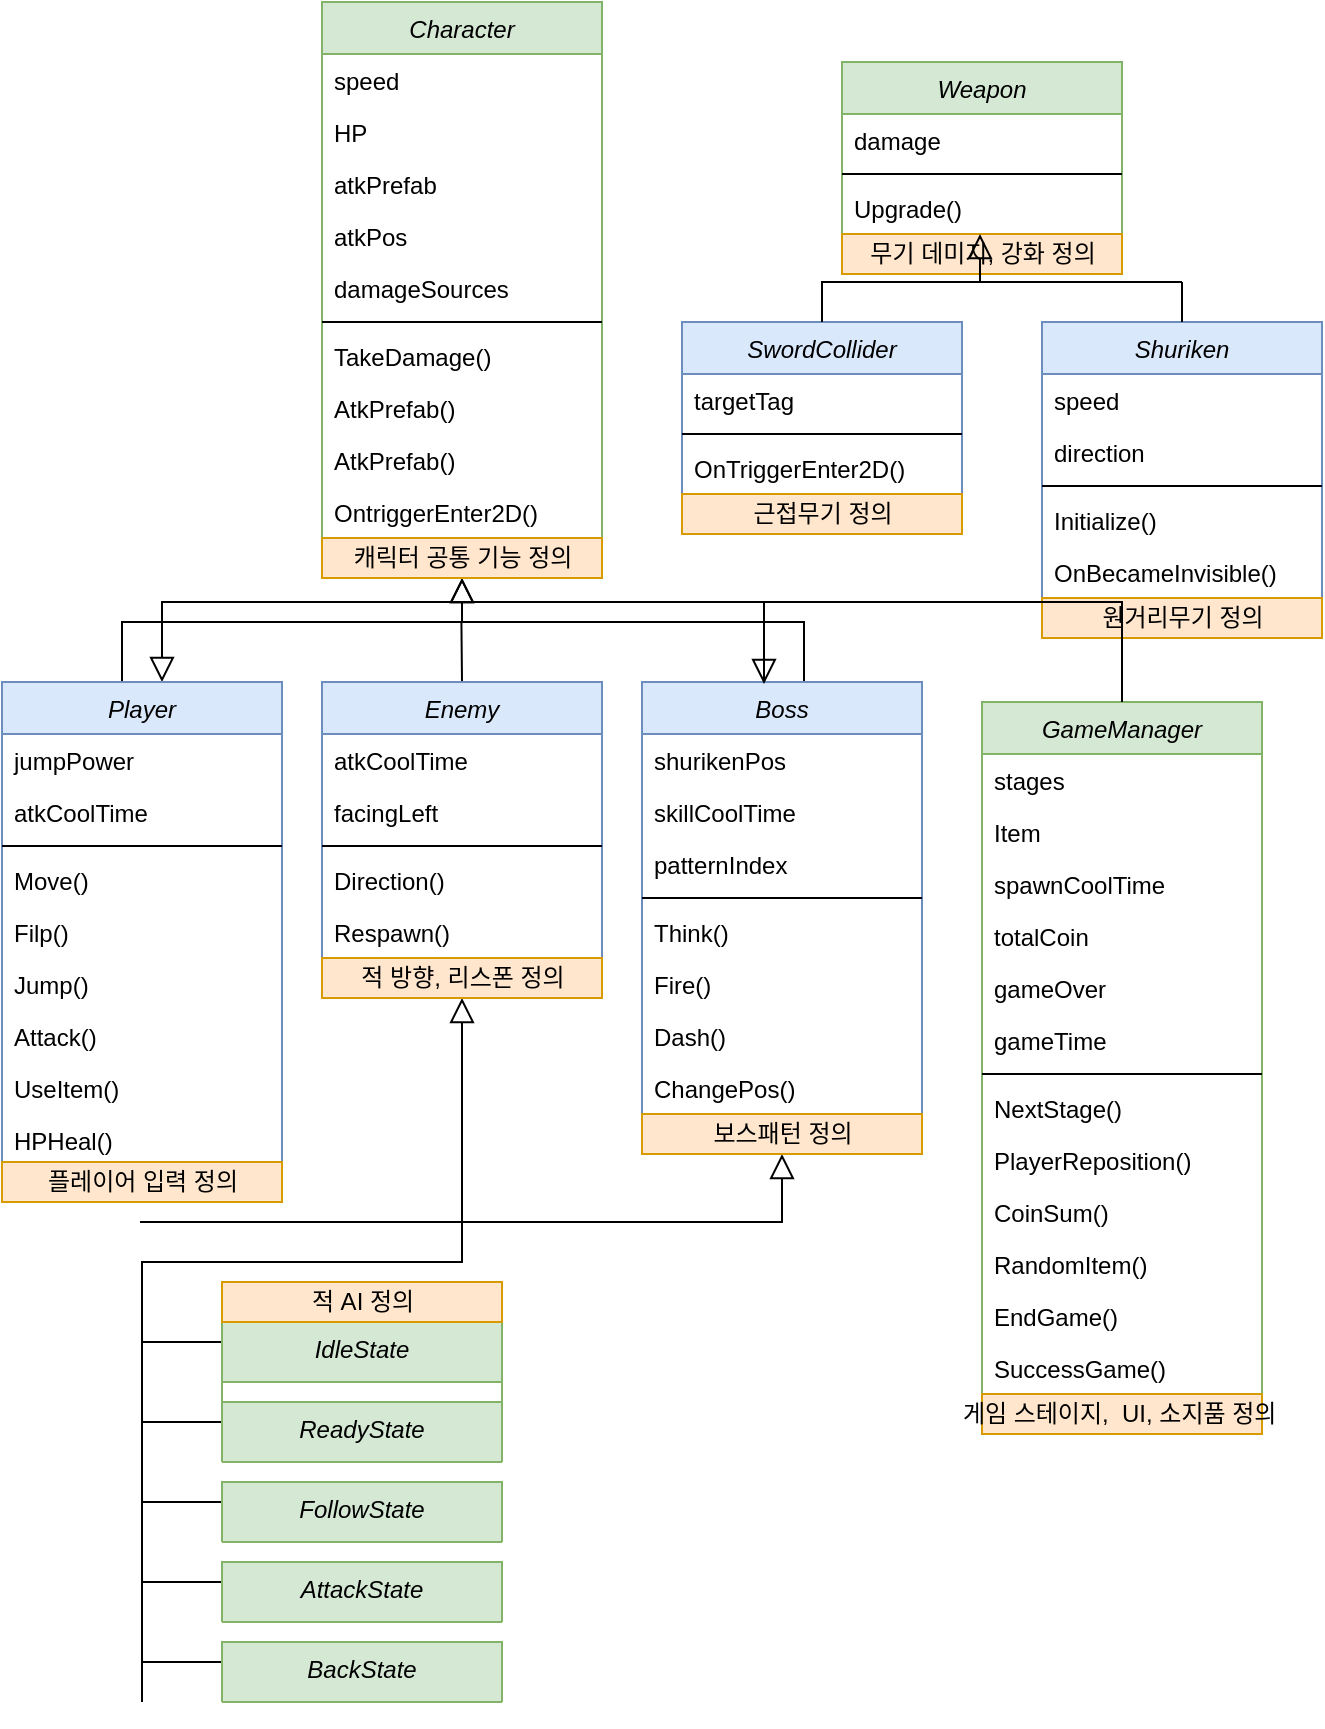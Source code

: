 <mxfile version="13.7.4" type="github">
  <diagram id="C5RBs43oDa-KdzZeNtuy" name="Page-1">
    <mxGraphModel dx="246" dy="179" grid="1" gridSize="10" guides="1" tooltips="1" connect="1" arrows="1" fold="1" page="1" pageScale="1" pageWidth="827" pageHeight="1169" math="0" shadow="0">
      <root>
        <mxCell id="WIyWlLk6GJQsqaUBKTNV-0" />
        <mxCell id="WIyWlLk6GJQsqaUBKTNV-1" parent="WIyWlLk6GJQsqaUBKTNV-0" />
        <mxCell id="zkfFHV4jXpPFQw0GAbJ--12" value="" style="endArrow=block;endSize=10;endFill=0;shadow=0;strokeWidth=1;rounded=0;edgeStyle=elbowEdgeStyle;elbow=vertical;" parent="WIyWlLk6GJQsqaUBKTNV-1" target="zkfFHV4jXpPFQw0GAbJ--0" edge="1">
          <mxGeometry width="160" relative="1" as="geometry">
            <mxPoint x="110" y="350" as="sourcePoint" />
            <mxPoint x="200" y="203" as="targetPoint" />
            <Array as="points">
              <mxPoint x="110" y="320" />
              <mxPoint x="120" y="320" />
              <mxPoint x="130" y="320" />
              <mxPoint x="125" y="320" />
              <mxPoint x="125" y="330" />
              <mxPoint x="120" y="320" />
              <mxPoint x="285" y="320" />
              <mxPoint x="285" y="310" />
              <mxPoint x="300" y="320" />
            </Array>
          </mxGeometry>
        </mxCell>
        <mxCell id="zkfFHV4jXpPFQw0GAbJ--16" value="" style="endArrow=block;endSize=10;endFill=0;shadow=0;strokeWidth=1;rounded=0;edgeStyle=elbowEdgeStyle;elbow=vertical;" parent="WIyWlLk6GJQsqaUBKTNV-1" target="zkfFHV4jXpPFQw0GAbJ--0" edge="1">
          <mxGeometry width="160" relative="1" as="geometry">
            <mxPoint x="451" y="350" as="sourcePoint" />
            <mxPoint x="310" y="271" as="targetPoint" />
            <Array as="points">
              <mxPoint x="370" y="320" />
              <mxPoint x="430" y="340" />
              <mxPoint x="430" y="310" />
              <mxPoint x="400" y="330" />
              <mxPoint x="450" y="320" />
              <mxPoint x="450" y="320" />
              <mxPoint x="450" y="320" />
              <mxPoint x="460" y="320" />
              <mxPoint x="460" y="320" />
              <mxPoint x="440" y="320" />
              <mxPoint x="440" y="320" />
              <mxPoint x="420" y="320" />
              <mxPoint x="500" y="320" />
              <mxPoint x="500" y="320" />
              <mxPoint x="410" y="320" />
              <mxPoint x="500" y="320" />
              <mxPoint x="470" y="320" />
              <mxPoint x="430" y="320" />
              <mxPoint x="463" y="320" />
            </Array>
          </mxGeometry>
        </mxCell>
        <mxCell id="PFJ9T_EB_zuAljZQqSJn-32" value="" style="endArrow=none;html=1;" parent="WIyWlLk6GJQsqaUBKTNV-1" edge="1">
          <mxGeometry width="50" height="50" relative="1" as="geometry">
            <mxPoint x="280" y="350" as="sourcePoint" />
            <mxPoint x="279.71" y="320" as="targetPoint" />
          </mxGeometry>
        </mxCell>
        <mxCell id="zkfFHV4jXpPFQw0GAbJ--0" value="Character" style="swimlane;fontStyle=2;align=center;verticalAlign=top;childLayout=stackLayout;horizontal=1;startSize=26;horizontalStack=0;resizeParent=1;resizeLast=0;collapsible=1;marginBottom=0;rounded=0;shadow=0;strokeWidth=1;fillColor=#d5e8d4;strokeColor=#82b366;" parent="WIyWlLk6GJQsqaUBKTNV-1" vertex="1">
          <mxGeometry x="210" y="10" width="140" height="288" as="geometry">
            <mxRectangle x="230" y="140" width="160" height="26" as="alternateBounds" />
          </mxGeometry>
        </mxCell>
        <mxCell id="zkfFHV4jXpPFQw0GAbJ--1" value="speed" style="text;align=left;verticalAlign=top;spacingLeft=4;spacingRight=4;overflow=hidden;rotatable=0;points=[[0,0.5],[1,0.5]];portConstraint=eastwest;" parent="zkfFHV4jXpPFQw0GAbJ--0" vertex="1">
          <mxGeometry y="26" width="140" height="26" as="geometry" />
        </mxCell>
        <mxCell id="zkfFHV4jXpPFQw0GAbJ--2" value="HP" style="text;align=left;verticalAlign=top;spacingLeft=4;spacingRight=4;overflow=hidden;rotatable=0;points=[[0,0.5],[1,0.5]];portConstraint=eastwest;rounded=0;shadow=0;html=0;" parent="zkfFHV4jXpPFQw0GAbJ--0" vertex="1">
          <mxGeometry y="52" width="140" height="26" as="geometry" />
        </mxCell>
        <mxCell id="zkfFHV4jXpPFQw0GAbJ--3" value="atkPrefab" style="text;align=left;verticalAlign=top;spacingLeft=4;spacingRight=4;overflow=hidden;rotatable=0;points=[[0,0.5],[1,0.5]];portConstraint=eastwest;rounded=0;shadow=0;html=0;" parent="zkfFHV4jXpPFQw0GAbJ--0" vertex="1">
          <mxGeometry y="78" width="140" height="26" as="geometry" />
        </mxCell>
        <mxCell id="zkfFHV4jXpPFQw0GAbJ--5" value="atkPos&#xa;" style="text;align=left;verticalAlign=top;spacingLeft=4;spacingRight=4;overflow=hidden;rotatable=0;points=[[0,0.5],[1,0.5]];portConstraint=eastwest;" parent="zkfFHV4jXpPFQw0GAbJ--0" vertex="1">
          <mxGeometry y="104" width="140" height="26" as="geometry" />
        </mxCell>
        <mxCell id="PFJ9T_EB_zuAljZQqSJn-1" value="damageSources" style="text;align=left;verticalAlign=top;spacingLeft=4;spacingRight=4;overflow=hidden;rotatable=0;points=[[0,0.5],[1,0.5]];portConstraint=eastwest;" parent="zkfFHV4jXpPFQw0GAbJ--0" vertex="1">
          <mxGeometry y="130" width="140" height="26" as="geometry" />
        </mxCell>
        <mxCell id="zkfFHV4jXpPFQw0GAbJ--4" value="" style="line;html=1;strokeWidth=1;align=left;verticalAlign=middle;spacingTop=-1;spacingLeft=3;spacingRight=3;rotatable=0;labelPosition=right;points=[];portConstraint=eastwest;" parent="zkfFHV4jXpPFQw0GAbJ--0" vertex="1">
          <mxGeometry y="156" width="140" height="8" as="geometry" />
        </mxCell>
        <mxCell id="PFJ9T_EB_zuAljZQqSJn-2" value="TakeDamage()" style="text;align=left;verticalAlign=top;spacingLeft=4;spacingRight=4;overflow=hidden;rotatable=0;points=[[0,0.5],[1,0.5]];portConstraint=eastwest;" parent="zkfFHV4jXpPFQw0GAbJ--0" vertex="1">
          <mxGeometry y="164" width="140" height="26" as="geometry" />
        </mxCell>
        <mxCell id="PFJ9T_EB_zuAljZQqSJn-3" value="AtkPrefab()" style="text;align=left;verticalAlign=top;spacingLeft=4;spacingRight=4;overflow=hidden;rotatable=0;points=[[0,0.5],[1,0.5]];portConstraint=eastwest;" parent="zkfFHV4jXpPFQw0GAbJ--0" vertex="1">
          <mxGeometry y="190" width="140" height="26" as="geometry" />
        </mxCell>
        <mxCell id="PFJ9T_EB_zuAljZQqSJn-5" value="AtkPrefab()" style="text;align=left;verticalAlign=top;spacingLeft=4;spacingRight=4;overflow=hidden;rotatable=0;points=[[0,0.5],[1,0.5]];portConstraint=eastwest;" parent="zkfFHV4jXpPFQw0GAbJ--0" vertex="1">
          <mxGeometry y="216" width="140" height="26" as="geometry" />
        </mxCell>
        <mxCell id="PFJ9T_EB_zuAljZQqSJn-7" value="OntriggerEnter2D()" style="text;align=left;verticalAlign=top;spacingLeft=4;spacingRight=4;overflow=hidden;rotatable=0;points=[[0,0.5],[1,0.5]];portConstraint=eastwest;" parent="zkfFHV4jXpPFQw0GAbJ--0" vertex="1">
          <mxGeometry y="242" width="140" height="26" as="geometry" />
        </mxCell>
        <mxCell id="PFJ9T_EB_zuAljZQqSJn-44" style="edgeStyle=orthogonalEdgeStyle;rounded=0;orthogonalLoop=1;jettySize=auto;html=1;exitX=1;exitY=0.5;exitDx=0;exitDy=0;" parent="zkfFHV4jXpPFQw0GAbJ--0" source="PFJ9T_EB_zuAljZQqSJn-3" target="PFJ9T_EB_zuAljZQqSJn-3" edge="1">
          <mxGeometry relative="1" as="geometry" />
        </mxCell>
        <mxCell id="Ae0I1fN8-EQqlRdqsJgX-0" value="캐릭터 공통 기능 정의" style="text;html=1;align=center;verticalAlign=middle;resizable=0;points=[];autosize=1;fillColor=#ffe6cc;strokeColor=#d79b00;" vertex="1" parent="zkfFHV4jXpPFQw0GAbJ--0">
          <mxGeometry y="268" width="140" height="20" as="geometry" />
        </mxCell>
        <mxCell id="EpKEnyowqx_4jfpYFjVN-1" value="" style="endArrow=block;endSize=10;endFill=0;shadow=0;strokeWidth=1;rounded=0;edgeStyle=elbowEdgeStyle;elbow=vertical;" parent="WIyWlLk6GJQsqaUBKTNV-1" target="Ae0I1fN8-EQqlRdqsJgX-3" edge="1">
          <mxGeometry width="160" relative="1" as="geometry">
            <mxPoint x="119" y="620" as="sourcePoint" />
            <mxPoint x="441" y="600" as="targetPoint" />
            <Array as="points">
              <mxPoint x="280" y="620" />
              <mxPoint x="390" y="616" />
              <mxPoint x="390" y="616" />
              <mxPoint x="370" y="616" />
              <mxPoint x="370" y="616" />
              <mxPoint x="350" y="616" />
              <mxPoint x="430" y="616" />
              <mxPoint x="430" y="616" />
              <mxPoint x="340" y="616" />
              <mxPoint x="430" y="616" />
              <mxPoint x="400" y="616" />
              <mxPoint x="360" y="616" />
              <mxPoint x="393" y="616" />
            </Array>
          </mxGeometry>
        </mxCell>
        <mxCell id="EpKEnyowqx_4jfpYFjVN-46" value="" style="endArrow=none;html=1;" parent="WIyWlLk6GJQsqaUBKTNV-1" edge="1">
          <mxGeometry width="50" height="50" relative="1" as="geometry">
            <mxPoint x="120" y="680" as="sourcePoint" />
            <mxPoint x="160" y="680" as="targetPoint" />
          </mxGeometry>
        </mxCell>
        <mxCell id="EpKEnyowqx_4jfpYFjVN-15" value="Shuriken" style="swimlane;fontStyle=2;align=center;verticalAlign=top;childLayout=stackLayout;horizontal=1;startSize=26;horizontalStack=0;resizeParent=1;resizeLast=0;collapsible=1;marginBottom=0;rounded=0;shadow=0;strokeWidth=1;fillColor=#dae8fc;strokeColor=#6c8ebf;" parent="WIyWlLk6GJQsqaUBKTNV-1" vertex="1">
          <mxGeometry x="570" y="170" width="140" height="158" as="geometry">
            <mxRectangle x="230" y="140" width="160" height="26" as="alternateBounds" />
          </mxGeometry>
        </mxCell>
        <mxCell id="EpKEnyowqx_4jfpYFjVN-16" value="speed" style="text;align=left;verticalAlign=top;spacingLeft=4;spacingRight=4;overflow=hidden;rotatable=0;points=[[0,0.5],[1,0.5]];portConstraint=eastwest;" parent="EpKEnyowqx_4jfpYFjVN-15" vertex="1">
          <mxGeometry y="26" width="140" height="26" as="geometry" />
        </mxCell>
        <mxCell id="EpKEnyowqx_4jfpYFjVN-17" value="direction" style="text;align=left;verticalAlign=top;spacingLeft=4;spacingRight=4;overflow=hidden;rotatable=0;points=[[0,0.5],[1,0.5]];portConstraint=eastwest;rounded=0;shadow=0;html=0;" parent="EpKEnyowqx_4jfpYFjVN-15" vertex="1">
          <mxGeometry y="52" width="140" height="26" as="geometry" />
        </mxCell>
        <mxCell id="EpKEnyowqx_4jfpYFjVN-18" value="" style="line;html=1;strokeWidth=1;align=left;verticalAlign=middle;spacingTop=-1;spacingLeft=3;spacingRight=3;rotatable=0;labelPosition=right;points=[];portConstraint=eastwest;" parent="EpKEnyowqx_4jfpYFjVN-15" vertex="1">
          <mxGeometry y="78" width="140" height="8" as="geometry" />
        </mxCell>
        <mxCell id="EpKEnyowqx_4jfpYFjVN-19" value="Initialize()" style="text;align=left;verticalAlign=top;spacingLeft=4;spacingRight=4;overflow=hidden;rotatable=0;points=[[0,0.5],[1,0.5]];portConstraint=eastwest;" parent="EpKEnyowqx_4jfpYFjVN-15" vertex="1">
          <mxGeometry y="86" width="140" height="26" as="geometry" />
        </mxCell>
        <mxCell id="EpKEnyowqx_4jfpYFjVN-20" value="OnBecameInvisible()" style="text;align=left;verticalAlign=top;spacingLeft=4;spacingRight=4;overflow=hidden;rotatable=0;points=[[0,0.5],[1,0.5]];portConstraint=eastwest;" parent="EpKEnyowqx_4jfpYFjVN-15" vertex="1">
          <mxGeometry y="112" width="140" height="26" as="geometry" />
        </mxCell>
        <mxCell id="Ae0I1fN8-EQqlRdqsJgX-8" value="원거리무기 정의" style="text;html=1;align=center;verticalAlign=middle;resizable=0;points=[];autosize=1;fillColor=#ffe6cc;strokeColor=#d79b00;" vertex="1" parent="EpKEnyowqx_4jfpYFjVN-15">
          <mxGeometry y="138" width="140" height="20" as="geometry" />
        </mxCell>
        <mxCell id="EpKEnyowqx_4jfpYFjVN-2" value="Weapon" style="swimlane;fontStyle=2;align=center;verticalAlign=top;childLayout=stackLayout;horizontal=1;startSize=26;horizontalStack=0;resizeParent=1;resizeLast=0;collapsible=1;marginBottom=0;rounded=0;shadow=0;strokeWidth=1;fillColor=#d5e8d4;strokeColor=#82b366;" parent="WIyWlLk6GJQsqaUBKTNV-1" vertex="1">
          <mxGeometry x="470" y="40" width="140" height="106" as="geometry">
            <mxRectangle x="230" y="140" width="160" height="26" as="alternateBounds" />
          </mxGeometry>
        </mxCell>
        <mxCell id="EpKEnyowqx_4jfpYFjVN-3" value="damage" style="text;align=left;verticalAlign=top;spacingLeft=4;spacingRight=4;overflow=hidden;rotatable=0;points=[[0,0.5],[1,0.5]];portConstraint=eastwest;" parent="EpKEnyowqx_4jfpYFjVN-2" vertex="1">
          <mxGeometry y="26" width="140" height="26" as="geometry" />
        </mxCell>
        <mxCell id="EpKEnyowqx_4jfpYFjVN-5" value="" style="line;html=1;strokeWidth=1;align=left;verticalAlign=middle;spacingTop=-1;spacingLeft=3;spacingRight=3;rotatable=0;labelPosition=right;points=[];portConstraint=eastwest;" parent="EpKEnyowqx_4jfpYFjVN-2" vertex="1">
          <mxGeometry y="52" width="140" height="8" as="geometry" />
        </mxCell>
        <mxCell id="EpKEnyowqx_4jfpYFjVN-4" value="Upgrade()" style="text;align=left;verticalAlign=top;spacingLeft=4;spacingRight=4;overflow=hidden;rotatable=0;points=[[0,0.5],[1,0.5]];portConstraint=eastwest;rounded=0;shadow=0;html=0;" parent="EpKEnyowqx_4jfpYFjVN-2" vertex="1">
          <mxGeometry y="60" width="140" height="26" as="geometry" />
        </mxCell>
        <mxCell id="Ae0I1fN8-EQqlRdqsJgX-6" value="무기 데미지, 강화 정의" style="text;html=1;align=center;verticalAlign=middle;resizable=0;points=[];autosize=1;fillColor=#ffe6cc;strokeColor=#d79b00;" vertex="1" parent="EpKEnyowqx_4jfpYFjVN-2">
          <mxGeometry y="86" width="140" height="20" as="geometry" />
        </mxCell>
        <mxCell id="EpKEnyowqx_4jfpYFjVN-41" value="IdleState" style="swimlane;fontStyle=2;align=center;verticalAlign=top;childLayout=stackLayout;horizontal=1;startSize=30;horizontalStack=0;resizeParent=1;resizeLast=0;collapsible=1;marginBottom=0;rounded=0;shadow=0;strokeWidth=1;fillColor=#d5e8d4;strokeColor=#82b366;" parent="WIyWlLk6GJQsqaUBKTNV-1" vertex="1">
          <mxGeometry x="160" y="670" width="140" height="50" as="geometry">
            <mxRectangle x="230" y="140" width="160" height="26" as="alternateBounds" />
          </mxGeometry>
        </mxCell>
        <mxCell id="EpKEnyowqx_4jfpYFjVN-47" value="" style="endArrow=none;html=1;" parent="WIyWlLk6GJQsqaUBKTNV-1" edge="1">
          <mxGeometry width="50" height="50" relative="1" as="geometry">
            <mxPoint x="120" y="720" as="sourcePoint" />
            <mxPoint x="160" y="720" as="targetPoint" />
          </mxGeometry>
        </mxCell>
        <mxCell id="EpKEnyowqx_4jfpYFjVN-48" value="" style="endArrow=none;html=1;entryX=-0.002;entryY=0.333;entryDx=0;entryDy=0;entryPerimeter=0;" parent="WIyWlLk6GJQsqaUBKTNV-1" target="EpKEnyowqx_4jfpYFjVN-42" edge="1">
          <mxGeometry width="50" height="50" relative="1" as="geometry">
            <mxPoint x="120" y="760" as="sourcePoint" />
            <mxPoint x="160" y="770" as="targetPoint" />
          </mxGeometry>
        </mxCell>
        <mxCell id="EpKEnyowqx_4jfpYFjVN-11" value="SwordCollider" style="swimlane;fontStyle=2;align=center;verticalAlign=top;childLayout=stackLayout;horizontal=1;startSize=26;horizontalStack=0;resizeParent=1;resizeLast=0;collapsible=1;marginBottom=0;rounded=0;shadow=0;strokeWidth=1;fillColor=#dae8fc;strokeColor=#6c8ebf;" parent="WIyWlLk6GJQsqaUBKTNV-1" vertex="1">
          <mxGeometry x="390" y="170" width="140" height="106" as="geometry">
            <mxRectangle x="230" y="140" width="160" height="26" as="alternateBounds" />
          </mxGeometry>
        </mxCell>
        <mxCell id="EpKEnyowqx_4jfpYFjVN-12" value="targetTag" style="text;align=left;verticalAlign=top;spacingLeft=4;spacingRight=4;overflow=hidden;rotatable=0;points=[[0,0.5],[1,0.5]];portConstraint=eastwest;" parent="EpKEnyowqx_4jfpYFjVN-11" vertex="1">
          <mxGeometry y="26" width="140" height="26" as="geometry" />
        </mxCell>
        <mxCell id="EpKEnyowqx_4jfpYFjVN-13" value="" style="line;html=1;strokeWidth=1;align=left;verticalAlign=middle;spacingTop=-1;spacingLeft=3;spacingRight=3;rotatable=0;labelPosition=right;points=[];portConstraint=eastwest;" parent="EpKEnyowqx_4jfpYFjVN-11" vertex="1">
          <mxGeometry y="52" width="140" height="8" as="geometry" />
        </mxCell>
        <mxCell id="EpKEnyowqx_4jfpYFjVN-14" value="OnTriggerEnter2D()" style="text;align=left;verticalAlign=top;spacingLeft=4;spacingRight=4;overflow=hidden;rotatable=0;points=[[0,0.5],[1,0.5]];portConstraint=eastwest;rounded=0;shadow=0;html=0;" parent="EpKEnyowqx_4jfpYFjVN-11" vertex="1">
          <mxGeometry y="60" width="140" height="26" as="geometry" />
        </mxCell>
        <mxCell id="Ae0I1fN8-EQqlRdqsJgX-7" value="근접무기 정의" style="text;html=1;align=center;verticalAlign=middle;resizable=0;points=[];autosize=1;fillColor=#ffe6cc;strokeColor=#d79b00;" vertex="1" parent="EpKEnyowqx_4jfpYFjVN-11">
          <mxGeometry y="86" width="140" height="20" as="geometry" />
        </mxCell>
        <mxCell id="EpKEnyowqx_4jfpYFjVN-43" value="ReadyState" style="swimlane;fontStyle=2;align=center;verticalAlign=top;childLayout=stackLayout;horizontal=1;startSize=30;horizontalStack=0;resizeParent=1;resizeLast=0;collapsible=1;marginBottom=0;rounded=0;shadow=0;strokeWidth=1;fillColor=#d5e8d4;strokeColor=#82b366;" parent="WIyWlLk6GJQsqaUBKTNV-1" vertex="1">
          <mxGeometry x="160" y="710" width="140" height="30" as="geometry">
            <mxRectangle x="230" y="140" width="160" height="26" as="alternateBounds" />
          </mxGeometry>
        </mxCell>
        <mxCell id="EpKEnyowqx_4jfpYFjVN-50" value="" style="endArrow=none;html=1;" parent="WIyWlLk6GJQsqaUBKTNV-1" edge="1">
          <mxGeometry width="50" height="50" relative="1" as="geometry">
            <mxPoint x="120" y="800" as="sourcePoint" />
            <mxPoint x="160" y="800" as="targetPoint" />
          </mxGeometry>
        </mxCell>
        <mxCell id="EpKEnyowqx_4jfpYFjVN-51" value="" style="endArrow=none;html=1;" parent="WIyWlLk6GJQsqaUBKTNV-1" edge="1">
          <mxGeometry width="50" height="50" relative="1" as="geometry">
            <mxPoint x="120" y="840" as="sourcePoint" />
            <mxPoint x="160" y="840" as="targetPoint" />
          </mxGeometry>
        </mxCell>
        <mxCell id="EpKEnyowqx_4jfpYFjVN-21" value="GameManager" style="swimlane;fontStyle=2;align=center;verticalAlign=top;childLayout=stackLayout;horizontal=1;startSize=26;horizontalStack=0;resizeParent=1;resizeLast=0;collapsible=1;marginBottom=0;rounded=0;shadow=0;strokeWidth=1;fillColor=#d5e8d4;strokeColor=#82b366;" parent="WIyWlLk6GJQsqaUBKTNV-1" vertex="1">
          <mxGeometry x="540" y="360" width="140" height="366" as="geometry">
            <mxRectangle x="230" y="140" width="160" height="26" as="alternateBounds" />
          </mxGeometry>
        </mxCell>
        <mxCell id="EpKEnyowqx_4jfpYFjVN-22" value="stages" style="text;align=left;verticalAlign=top;spacingLeft=4;spacingRight=4;overflow=hidden;rotatable=0;points=[[0,0.5],[1,0.5]];portConstraint=eastwest;" parent="EpKEnyowqx_4jfpYFjVN-21" vertex="1">
          <mxGeometry y="26" width="140" height="26" as="geometry" />
        </mxCell>
        <mxCell id="EpKEnyowqx_4jfpYFjVN-23" value="Item" style="text;align=left;verticalAlign=top;spacingLeft=4;spacingRight=4;overflow=hidden;rotatable=0;points=[[0,0.5],[1,0.5]];portConstraint=eastwest;rounded=0;shadow=0;html=0;" parent="EpKEnyowqx_4jfpYFjVN-21" vertex="1">
          <mxGeometry y="52" width="140" height="26" as="geometry" />
        </mxCell>
        <mxCell id="EpKEnyowqx_4jfpYFjVN-24" value="spawnCoolTime" style="text;align=left;verticalAlign=top;spacingLeft=4;spacingRight=4;overflow=hidden;rotatable=0;points=[[0,0.5],[1,0.5]];portConstraint=eastwest;rounded=0;shadow=0;html=0;" parent="EpKEnyowqx_4jfpYFjVN-21" vertex="1">
          <mxGeometry y="78" width="140" height="26" as="geometry" />
        </mxCell>
        <mxCell id="EpKEnyowqx_4jfpYFjVN-25" value="totalCoin" style="text;align=left;verticalAlign=top;spacingLeft=4;spacingRight=4;overflow=hidden;rotatable=0;points=[[0,0.5],[1,0.5]];portConstraint=eastwest;" parent="EpKEnyowqx_4jfpYFjVN-21" vertex="1">
          <mxGeometry y="104" width="140" height="26" as="geometry" />
        </mxCell>
        <mxCell id="EpKEnyowqx_4jfpYFjVN-26" value="gameOver" style="text;align=left;verticalAlign=top;spacingLeft=4;spacingRight=4;overflow=hidden;rotatable=0;points=[[0,0.5],[1,0.5]];portConstraint=eastwest;" parent="EpKEnyowqx_4jfpYFjVN-21" vertex="1">
          <mxGeometry y="130" width="140" height="26" as="geometry" />
        </mxCell>
        <mxCell id="EpKEnyowqx_4jfpYFjVN-28" value="gameTime" style="text;align=left;verticalAlign=top;spacingLeft=4;spacingRight=4;overflow=hidden;rotatable=0;points=[[0,0.5],[1,0.5]];portConstraint=eastwest;" parent="EpKEnyowqx_4jfpYFjVN-21" vertex="1">
          <mxGeometry y="156" width="140" height="26" as="geometry" />
        </mxCell>
        <mxCell id="EpKEnyowqx_4jfpYFjVN-27" value="" style="line;html=1;strokeWidth=1;align=left;verticalAlign=middle;spacingTop=-1;spacingLeft=3;spacingRight=3;rotatable=0;labelPosition=right;points=[];portConstraint=eastwest;" parent="EpKEnyowqx_4jfpYFjVN-21" vertex="1">
          <mxGeometry y="182" width="140" height="8" as="geometry" />
        </mxCell>
        <mxCell id="EpKEnyowqx_4jfpYFjVN-29" value="NextStage()" style="text;align=left;verticalAlign=top;spacingLeft=4;spacingRight=4;overflow=hidden;rotatable=0;points=[[0,0.5],[1,0.5]];portConstraint=eastwest;" parent="EpKEnyowqx_4jfpYFjVN-21" vertex="1">
          <mxGeometry y="190" width="140" height="26" as="geometry" />
        </mxCell>
        <mxCell id="EpKEnyowqx_4jfpYFjVN-30" value="PlayerReposition()" style="text;align=left;verticalAlign=top;spacingLeft=4;spacingRight=4;overflow=hidden;rotatable=0;points=[[0,0.5],[1,0.5]];portConstraint=eastwest;" parent="EpKEnyowqx_4jfpYFjVN-21" vertex="1">
          <mxGeometry y="216" width="140" height="26" as="geometry" />
        </mxCell>
        <mxCell id="EpKEnyowqx_4jfpYFjVN-31" value="CoinSum()" style="text;align=left;verticalAlign=top;spacingLeft=4;spacingRight=4;overflow=hidden;rotatable=0;points=[[0,0.5],[1,0.5]];portConstraint=eastwest;" parent="EpKEnyowqx_4jfpYFjVN-21" vertex="1">
          <mxGeometry y="242" width="140" height="26" as="geometry" />
        </mxCell>
        <mxCell id="EpKEnyowqx_4jfpYFjVN-32" style="edgeStyle=orthogonalEdgeStyle;rounded=0;orthogonalLoop=1;jettySize=auto;html=1;exitX=1;exitY=0.5;exitDx=0;exitDy=0;" parent="EpKEnyowqx_4jfpYFjVN-21" source="EpKEnyowqx_4jfpYFjVN-29" target="EpKEnyowqx_4jfpYFjVN-29" edge="1">
          <mxGeometry relative="1" as="geometry" />
        </mxCell>
        <mxCell id="EpKEnyowqx_4jfpYFjVN-33" value="RandomItem()" style="text;align=left;verticalAlign=top;spacingLeft=4;spacingRight=4;overflow=hidden;rotatable=0;points=[[0,0.5],[1,0.5]];portConstraint=eastwest;" parent="EpKEnyowqx_4jfpYFjVN-21" vertex="1">
          <mxGeometry y="268" width="140" height="26" as="geometry" />
        </mxCell>
        <mxCell id="EpKEnyowqx_4jfpYFjVN-34" value="EndGame()" style="text;align=left;verticalAlign=top;spacingLeft=4;spacingRight=4;overflow=hidden;rotatable=0;points=[[0,0.5],[1,0.5]];portConstraint=eastwest;" parent="EpKEnyowqx_4jfpYFjVN-21" vertex="1">
          <mxGeometry y="294" width="140" height="26" as="geometry" />
        </mxCell>
        <mxCell id="EpKEnyowqx_4jfpYFjVN-35" value="SuccessGame()" style="text;align=left;verticalAlign=top;spacingLeft=4;spacingRight=4;overflow=hidden;rotatable=0;points=[[0,0.5],[1,0.5]];portConstraint=eastwest;" parent="EpKEnyowqx_4jfpYFjVN-21" vertex="1">
          <mxGeometry y="320" width="140" height="26" as="geometry" />
        </mxCell>
        <mxCell id="Ae0I1fN8-EQqlRdqsJgX-5" value="게임 스테이지, &amp;nbsp;UI, 소지품 정의&amp;nbsp;" style="text;html=1;align=center;verticalAlign=middle;resizable=0;points=[];autosize=1;fillColor=#ffe6cc;strokeColor=#d79b00;" vertex="1" parent="EpKEnyowqx_4jfpYFjVN-21">
          <mxGeometry y="346" width="140" height="20" as="geometry" />
        </mxCell>
        <mxCell id="EpKEnyowqx_4jfpYFjVN-36" value="AttackState" style="swimlane;fontStyle=2;align=center;verticalAlign=top;childLayout=stackLayout;horizontal=1;startSize=30;horizontalStack=0;resizeParent=1;resizeLast=0;collapsible=1;marginBottom=0;rounded=0;shadow=0;strokeWidth=1;fillColor=#d5e8d4;strokeColor=#82b366;" parent="WIyWlLk6GJQsqaUBKTNV-1" vertex="1">
          <mxGeometry x="160" y="790" width="140" height="30" as="geometry">
            <mxRectangle x="230" y="140" width="160" height="26" as="alternateBounds" />
          </mxGeometry>
        </mxCell>
        <mxCell id="EpKEnyowqx_4jfpYFjVN-42" value="FollowState" style="swimlane;fontStyle=2;align=center;verticalAlign=top;childLayout=stackLayout;horizontal=1;startSize=30;horizontalStack=0;resizeParent=1;resizeLast=0;collapsible=1;marginBottom=0;rounded=0;shadow=0;strokeWidth=1;fillColor=#d5e8d4;strokeColor=#82b366;" parent="WIyWlLk6GJQsqaUBKTNV-1" vertex="1">
          <mxGeometry x="160" y="750" width="140" height="30" as="geometry">
            <mxRectangle x="230" y="140" width="160" height="26" as="alternateBounds" />
          </mxGeometry>
        </mxCell>
        <mxCell id="EpKEnyowqx_4jfpYFjVN-40" value="BackState" style="swimlane;fontStyle=2;align=center;verticalAlign=top;childLayout=stackLayout;horizontal=1;startSize=30;horizontalStack=0;resizeParent=1;resizeLast=0;collapsible=1;marginBottom=0;rounded=0;shadow=0;strokeWidth=1;fillColor=#d5e8d4;strokeColor=#82b366;" parent="WIyWlLk6GJQsqaUBKTNV-1" vertex="1">
          <mxGeometry x="160" y="830" width="140" height="30" as="geometry">
            <mxRectangle x="230" y="140" width="160" height="26" as="alternateBounds" />
          </mxGeometry>
        </mxCell>
        <mxCell id="EpKEnyowqx_4jfpYFjVN-53" value="" style="endArrow=block;endSize=10;endFill=0;shadow=0;strokeWidth=1;rounded=0;edgeStyle=elbowEdgeStyle;elbow=vertical;exitX=0.5;exitY=0;exitDx=0;exitDy=0;" parent="WIyWlLk6GJQsqaUBKTNV-1" source="EpKEnyowqx_4jfpYFjVN-21" edge="1">
          <mxGeometry width="160" relative="1" as="geometry">
            <mxPoint x="180.0" y="327" as="sourcePoint" />
            <mxPoint x="130" y="350" as="targetPoint" />
            <Array as="points">
              <mxPoint x="120" y="310" />
              <mxPoint x="120" y="320" />
              <mxPoint x="340.98" y="344" />
              <mxPoint x="450.98" y="340" />
              <mxPoint x="450.98" y="340" />
              <mxPoint x="430.98" y="340" />
              <mxPoint x="430.98" y="340" />
              <mxPoint x="410.98" y="340" />
              <mxPoint x="490.98" y="340" />
              <mxPoint x="490.98" y="340" />
              <mxPoint x="400.98" y="340" />
              <mxPoint x="490.98" y="340" />
              <mxPoint x="460.98" y="340" />
              <mxPoint x="420.98" y="340" />
              <mxPoint x="453.98" y="340" />
            </Array>
          </mxGeometry>
        </mxCell>
        <mxCell id="EpKEnyowqx_4jfpYFjVN-57" value="" style="endArrow=block;endSize=10;endFill=0;shadow=0;strokeWidth=1;rounded=0;edgeStyle=elbowEdgeStyle;elbow=vertical;exitX=0.5;exitY=0;exitDx=0;exitDy=0;" parent="WIyWlLk6GJQsqaUBKTNV-1" source="EpKEnyowqx_4jfpYFjVN-11" edge="1">
          <mxGeometry width="160" relative="1" as="geometry">
            <mxPoint x="460" y="160" as="sourcePoint" />
            <mxPoint x="539" y="126" as="targetPoint" />
            <Array as="points">
              <mxPoint x="539" y="150" />
              <mxPoint x="500" y="150" />
              <mxPoint x="380" y="136" />
              <mxPoint x="390" y="136" />
              <mxPoint x="385" y="136" />
              <mxPoint x="385" y="146" />
              <mxPoint x="380" y="136" />
              <mxPoint x="545" y="136" />
              <mxPoint x="545" y="126" />
              <mxPoint x="560" y="136" />
            </Array>
          </mxGeometry>
        </mxCell>
        <mxCell id="EpKEnyowqx_4jfpYFjVN-59" value="" style="endArrow=none;html=1;" parent="WIyWlLk6GJQsqaUBKTNV-1" edge="1">
          <mxGeometry width="50" height="50" relative="1" as="geometry">
            <mxPoint x="530" y="150" as="sourcePoint" />
            <mxPoint x="640" y="150" as="targetPoint" />
          </mxGeometry>
        </mxCell>
        <mxCell id="EpKEnyowqx_4jfpYFjVN-62" value="" style="endArrow=none;html=1;exitX=0.5;exitY=0;exitDx=0;exitDy=0;" parent="WIyWlLk6GJQsqaUBKTNV-1" source="EpKEnyowqx_4jfpYFjVN-15" edge="1">
          <mxGeometry width="50" height="50" relative="1" as="geometry">
            <mxPoint x="540" y="160" as="sourcePoint" />
            <mxPoint x="640" y="150" as="targetPoint" />
          </mxGeometry>
        </mxCell>
        <mxCell id="Ae0I1fN8-EQqlRdqsJgX-4" value="적 AI 정의" style="text;html=1;align=center;verticalAlign=middle;resizable=0;points=[];autosize=1;fillColor=#ffe6cc;strokeColor=#d79b00;" vertex="1" parent="WIyWlLk6GJQsqaUBKTNV-1">
          <mxGeometry x="160" y="650" width="140" height="20" as="geometry" />
        </mxCell>
        <mxCell id="EpKEnyowqx_4jfpYFjVN-45" value="" style="endArrow=block;endSize=10;endFill=0;shadow=0;strokeWidth=1;rounded=0;edgeStyle=elbowEdgeStyle;elbow=vertical;" parent="WIyWlLk6GJQsqaUBKTNV-1" edge="1" target="Ae0I1fN8-EQqlRdqsJgX-2">
          <mxGeometry width="160" relative="1" as="geometry">
            <mxPoint x="120" y="860" as="sourcePoint" />
            <mxPoint x="280" y="520" as="targetPoint" />
            <Array as="points">
              <mxPoint x="280" y="640" />
              <mxPoint x="440" y="538" />
              <mxPoint x="440" y="538" />
              <mxPoint x="420" y="538" />
              <mxPoint x="500" y="538" />
              <mxPoint x="500" y="538" />
              <mxPoint x="410" y="538" />
              <mxPoint x="500" y="538" />
              <mxPoint x="470" y="538" />
              <mxPoint x="430" y="538" />
              <mxPoint x="463" y="538" />
            </Array>
          </mxGeometry>
        </mxCell>
        <mxCell id="PFJ9T_EB_zuAljZQqSJn-19" value="Player" style="swimlane;fontStyle=2;align=center;verticalAlign=top;childLayout=stackLayout;horizontal=1;startSize=26;horizontalStack=0;resizeParent=1;resizeLast=0;collapsible=1;marginBottom=0;rounded=0;shadow=0;strokeWidth=1;fillColor=#dae8fc;strokeColor=#6c8ebf;" parent="WIyWlLk6GJQsqaUBKTNV-1" vertex="1">
          <mxGeometry x="50" y="350" width="140" height="260" as="geometry">
            <mxRectangle x="230" y="140" width="160" height="26" as="alternateBounds" />
          </mxGeometry>
        </mxCell>
        <mxCell id="PFJ9T_EB_zuAljZQqSJn-20" value="jumpPower" style="text;align=left;verticalAlign=top;spacingLeft=4;spacingRight=4;overflow=hidden;rotatable=0;points=[[0,0.5],[1,0.5]];portConstraint=eastwest;" parent="PFJ9T_EB_zuAljZQqSJn-19" vertex="1">
          <mxGeometry y="26" width="140" height="26" as="geometry" />
        </mxCell>
        <mxCell id="PFJ9T_EB_zuAljZQqSJn-21" value="atkCoolTime" style="text;align=left;verticalAlign=top;spacingLeft=4;spacingRight=4;overflow=hidden;rotatable=0;points=[[0,0.5],[1,0.5]];portConstraint=eastwest;rounded=0;shadow=0;html=0;" parent="PFJ9T_EB_zuAljZQqSJn-19" vertex="1">
          <mxGeometry y="52" width="140" height="26" as="geometry" />
        </mxCell>
        <mxCell id="PFJ9T_EB_zuAljZQqSJn-22" value="" style="line;html=1;strokeWidth=1;align=left;verticalAlign=middle;spacingTop=-1;spacingLeft=3;spacingRight=3;rotatable=0;labelPosition=right;points=[];portConstraint=eastwest;" parent="PFJ9T_EB_zuAljZQqSJn-19" vertex="1">
          <mxGeometry y="78" width="140" height="8" as="geometry" />
        </mxCell>
        <mxCell id="PFJ9T_EB_zuAljZQqSJn-23" value="Move()" style="text;align=left;verticalAlign=top;spacingLeft=4;spacingRight=4;overflow=hidden;rotatable=0;points=[[0,0.5],[1,0.5]];portConstraint=eastwest;" parent="PFJ9T_EB_zuAljZQqSJn-19" vertex="1">
          <mxGeometry y="86" width="140" height="26" as="geometry" />
        </mxCell>
        <mxCell id="PFJ9T_EB_zuAljZQqSJn-24" value="Filp()" style="text;align=left;verticalAlign=top;spacingLeft=4;spacingRight=4;overflow=hidden;rotatable=0;points=[[0,0.5],[1,0.5]];portConstraint=eastwest;" parent="PFJ9T_EB_zuAljZQqSJn-19" vertex="1">
          <mxGeometry y="112" width="140" height="26" as="geometry" />
        </mxCell>
        <mxCell id="PFJ9T_EB_zuAljZQqSJn-25" value="Jump()" style="text;align=left;verticalAlign=top;spacingLeft=4;spacingRight=4;overflow=hidden;rotatable=0;points=[[0,0.5],[1,0.5]];portConstraint=eastwest;" parent="PFJ9T_EB_zuAljZQqSJn-19" vertex="1">
          <mxGeometry y="138" width="140" height="26" as="geometry" />
        </mxCell>
        <mxCell id="PFJ9T_EB_zuAljZQqSJn-26" value="Attack()" style="text;align=left;verticalAlign=top;spacingLeft=4;spacingRight=4;overflow=hidden;rotatable=0;points=[[0,0.5],[1,0.5]];portConstraint=eastwest;" parent="PFJ9T_EB_zuAljZQqSJn-19" vertex="1">
          <mxGeometry y="164" width="140" height="26" as="geometry" />
        </mxCell>
        <mxCell id="PFJ9T_EB_zuAljZQqSJn-27" value="UseItem()" style="text;align=left;verticalAlign=top;spacingLeft=4;spacingRight=4;overflow=hidden;rotatable=0;points=[[0,0.5],[1,0.5]];portConstraint=eastwest;" parent="PFJ9T_EB_zuAljZQqSJn-19" vertex="1">
          <mxGeometry y="190" width="140" height="26" as="geometry" />
        </mxCell>
        <mxCell id="PFJ9T_EB_zuAljZQqSJn-28" value="HPHeal()" style="text;align=left;verticalAlign=top;spacingLeft=4;spacingRight=4;overflow=hidden;rotatable=0;points=[[0,0.5],[1,0.5]];portConstraint=eastwest;" parent="PFJ9T_EB_zuAljZQqSJn-19" vertex="1">
          <mxGeometry y="216" width="140" height="24" as="geometry" />
        </mxCell>
        <mxCell id="Ae0I1fN8-EQqlRdqsJgX-1" value="플레이어 입력 정의" style="text;html=1;align=center;verticalAlign=middle;resizable=0;points=[];autosize=1;fillColor=#ffe6cc;strokeColor=#d79b00;" vertex="1" parent="PFJ9T_EB_zuAljZQqSJn-19">
          <mxGeometry y="240" width="140" height="20" as="geometry" />
        </mxCell>
        <mxCell id="PFJ9T_EB_zuAljZQqSJn-8" value="Enemy" style="swimlane;fontStyle=2;align=center;verticalAlign=top;childLayout=stackLayout;horizontal=1;startSize=26;horizontalStack=0;resizeParent=1;resizeLast=0;collapsible=1;marginBottom=0;rounded=0;shadow=0;strokeWidth=1;fillColor=#dae8fc;strokeColor=#6c8ebf;" parent="WIyWlLk6GJQsqaUBKTNV-1" vertex="1">
          <mxGeometry x="210" y="350" width="140" height="158" as="geometry">
            <mxRectangle x="230" y="140" width="160" height="26" as="alternateBounds" />
          </mxGeometry>
        </mxCell>
        <mxCell id="PFJ9T_EB_zuAljZQqSJn-9" value="atkCoolTime" style="text;align=left;verticalAlign=top;spacingLeft=4;spacingRight=4;overflow=hidden;rotatable=0;points=[[0,0.5],[1,0.5]];portConstraint=eastwest;" parent="PFJ9T_EB_zuAljZQqSJn-8" vertex="1">
          <mxGeometry y="26" width="140" height="26" as="geometry" />
        </mxCell>
        <mxCell id="PFJ9T_EB_zuAljZQqSJn-10" value="facingLeft" style="text;align=left;verticalAlign=top;spacingLeft=4;spacingRight=4;overflow=hidden;rotatable=0;points=[[0,0.5],[1,0.5]];portConstraint=eastwest;rounded=0;shadow=0;html=0;" parent="PFJ9T_EB_zuAljZQqSJn-8" vertex="1">
          <mxGeometry y="52" width="140" height="26" as="geometry" />
        </mxCell>
        <mxCell id="PFJ9T_EB_zuAljZQqSJn-14" value="" style="line;html=1;strokeWidth=1;align=left;verticalAlign=middle;spacingTop=-1;spacingLeft=3;spacingRight=3;rotatable=0;labelPosition=right;points=[];portConstraint=eastwest;" parent="PFJ9T_EB_zuAljZQqSJn-8" vertex="1">
          <mxGeometry y="78" width="140" height="8" as="geometry" />
        </mxCell>
        <mxCell id="PFJ9T_EB_zuAljZQqSJn-12" value="Direction()" style="text;align=left;verticalAlign=top;spacingLeft=4;spacingRight=4;overflow=hidden;rotatable=0;points=[[0,0.5],[1,0.5]];portConstraint=eastwest;" parent="PFJ9T_EB_zuAljZQqSJn-8" vertex="1">
          <mxGeometry y="86" width="140" height="26" as="geometry" />
        </mxCell>
        <mxCell id="PFJ9T_EB_zuAljZQqSJn-13" value="Respawn()" style="text;align=left;verticalAlign=top;spacingLeft=4;spacingRight=4;overflow=hidden;rotatable=0;points=[[0,0.5],[1,0.5]];portConstraint=eastwest;" parent="PFJ9T_EB_zuAljZQqSJn-8" vertex="1">
          <mxGeometry y="112" width="140" height="26" as="geometry" />
        </mxCell>
        <mxCell id="Ae0I1fN8-EQqlRdqsJgX-2" value="적 방향, 리스폰 정의" style="text;html=1;align=center;verticalAlign=middle;resizable=0;points=[];autosize=1;fillColor=#ffe6cc;strokeColor=#d79b00;" vertex="1" parent="PFJ9T_EB_zuAljZQqSJn-8">
          <mxGeometry y="138" width="140" height="20" as="geometry" />
        </mxCell>
        <mxCell id="PFJ9T_EB_zuAljZQqSJn-33" value="Boss" style="swimlane;fontStyle=2;align=center;verticalAlign=top;childLayout=stackLayout;horizontal=1;startSize=26;horizontalStack=0;resizeParent=1;resizeLast=0;collapsible=1;marginBottom=0;rounded=0;shadow=0;strokeWidth=1;fillColor=#dae8fc;strokeColor=#6c8ebf;" parent="WIyWlLk6GJQsqaUBKTNV-1" vertex="1">
          <mxGeometry x="370" y="350" width="140" height="236" as="geometry">
            <mxRectangle x="230" y="140" width="160" height="26" as="alternateBounds" />
          </mxGeometry>
        </mxCell>
        <mxCell id="PFJ9T_EB_zuAljZQqSJn-34" value="shurikenPos" style="text;align=left;verticalAlign=top;spacingLeft=4;spacingRight=4;overflow=hidden;rotatable=0;points=[[0,0.5],[1,0.5]];portConstraint=eastwest;" parent="PFJ9T_EB_zuAljZQqSJn-33" vertex="1">
          <mxGeometry y="26" width="140" height="26" as="geometry" />
        </mxCell>
        <mxCell id="EpKEnyowqx_4jfpYFjVN-55" value="" style="endArrow=block;endSize=10;endFill=0;shadow=0;strokeWidth=1;rounded=0;edgeStyle=elbowEdgeStyle;elbow=vertical;" parent="PFJ9T_EB_zuAljZQqSJn-33" edge="1">
          <mxGeometry width="160" relative="1" as="geometry">
            <mxPoint x="61" y="-40" as="sourcePoint" />
            <mxPoint x="61" y="1" as="targetPoint" />
            <Array as="points">
              <mxPoint x="100" />
              <mxPoint x="40" y="-10" />
              <mxPoint x="80" y="-20" />
              <mxPoint x="80" y="-20" />
              <mxPoint x="70" y="-20" />
              <mxPoint x="160.98" y="57" />
              <mxPoint x="160.98" y="57" />
              <mxPoint x="140.98" y="57" />
              <mxPoint x="140.98" y="57" />
              <mxPoint x="120.98" y="57" />
              <mxPoint x="200.98" y="57" />
              <mxPoint x="200.98" y="57" />
              <mxPoint x="110.98" y="57" />
              <mxPoint x="200.98" y="57" />
              <mxPoint x="170.98" y="57" />
              <mxPoint x="130.98" y="57" />
              <mxPoint x="163.98" y="57" />
            </Array>
          </mxGeometry>
        </mxCell>
        <mxCell id="PFJ9T_EB_zuAljZQqSJn-35" value="skillCoolTime" style="text;align=left;verticalAlign=top;spacingLeft=4;spacingRight=4;overflow=hidden;rotatable=0;points=[[0,0.5],[1,0.5]];portConstraint=eastwest;rounded=0;shadow=0;html=0;" parent="PFJ9T_EB_zuAljZQqSJn-33" vertex="1">
          <mxGeometry y="52" width="140" height="26" as="geometry" />
        </mxCell>
        <mxCell id="PFJ9T_EB_zuAljZQqSJn-37" value="patternIndex" style="text;align=left;verticalAlign=top;spacingLeft=4;spacingRight=4;overflow=hidden;rotatable=0;points=[[0,0.5],[1,0.5]];portConstraint=eastwest;" parent="PFJ9T_EB_zuAljZQqSJn-33" vertex="1">
          <mxGeometry y="78" width="140" height="26" as="geometry" />
        </mxCell>
        <mxCell id="PFJ9T_EB_zuAljZQqSJn-36" value="" style="line;html=1;strokeWidth=1;align=left;verticalAlign=middle;spacingTop=-1;spacingLeft=3;spacingRight=3;rotatable=0;labelPosition=right;points=[];portConstraint=eastwest;" parent="PFJ9T_EB_zuAljZQqSJn-33" vertex="1">
          <mxGeometry y="104" width="140" height="8" as="geometry" />
        </mxCell>
        <mxCell id="PFJ9T_EB_zuAljZQqSJn-38" value="Think()" style="text;align=left;verticalAlign=top;spacingLeft=4;spacingRight=4;overflow=hidden;rotatable=0;points=[[0,0.5],[1,0.5]];portConstraint=eastwest;" parent="PFJ9T_EB_zuAljZQqSJn-33" vertex="1">
          <mxGeometry y="112" width="140" height="26" as="geometry" />
        </mxCell>
        <mxCell id="PFJ9T_EB_zuAljZQqSJn-39" value="Fire()" style="text;align=left;verticalAlign=top;spacingLeft=4;spacingRight=4;overflow=hidden;rotatable=0;points=[[0,0.5],[1,0.5]];portConstraint=eastwest;" parent="PFJ9T_EB_zuAljZQqSJn-33" vertex="1">
          <mxGeometry y="138" width="140" height="26" as="geometry" />
        </mxCell>
        <mxCell id="PFJ9T_EB_zuAljZQqSJn-40" value="Dash()" style="text;align=left;verticalAlign=top;spacingLeft=4;spacingRight=4;overflow=hidden;rotatable=0;points=[[0,0.5],[1,0.5]];portConstraint=eastwest;" parent="PFJ9T_EB_zuAljZQqSJn-33" vertex="1">
          <mxGeometry y="164" width="140" height="26" as="geometry" />
        </mxCell>
        <mxCell id="PFJ9T_EB_zuAljZQqSJn-41" value="ChangePos()" style="text;align=left;verticalAlign=top;spacingLeft=4;spacingRight=4;overflow=hidden;rotatable=0;points=[[0,0.5],[1,0.5]];portConstraint=eastwest;" parent="PFJ9T_EB_zuAljZQqSJn-33" vertex="1">
          <mxGeometry y="190" width="140" height="26" as="geometry" />
        </mxCell>
        <mxCell id="Ae0I1fN8-EQqlRdqsJgX-3" value="보스패턴 정의" style="text;html=1;align=center;verticalAlign=middle;resizable=0;points=[];autosize=1;fillColor=#ffe6cc;strokeColor=#d79b00;" vertex="1" parent="PFJ9T_EB_zuAljZQqSJn-33">
          <mxGeometry y="216" width="140" height="20" as="geometry" />
        </mxCell>
      </root>
    </mxGraphModel>
  </diagram>
</mxfile>
